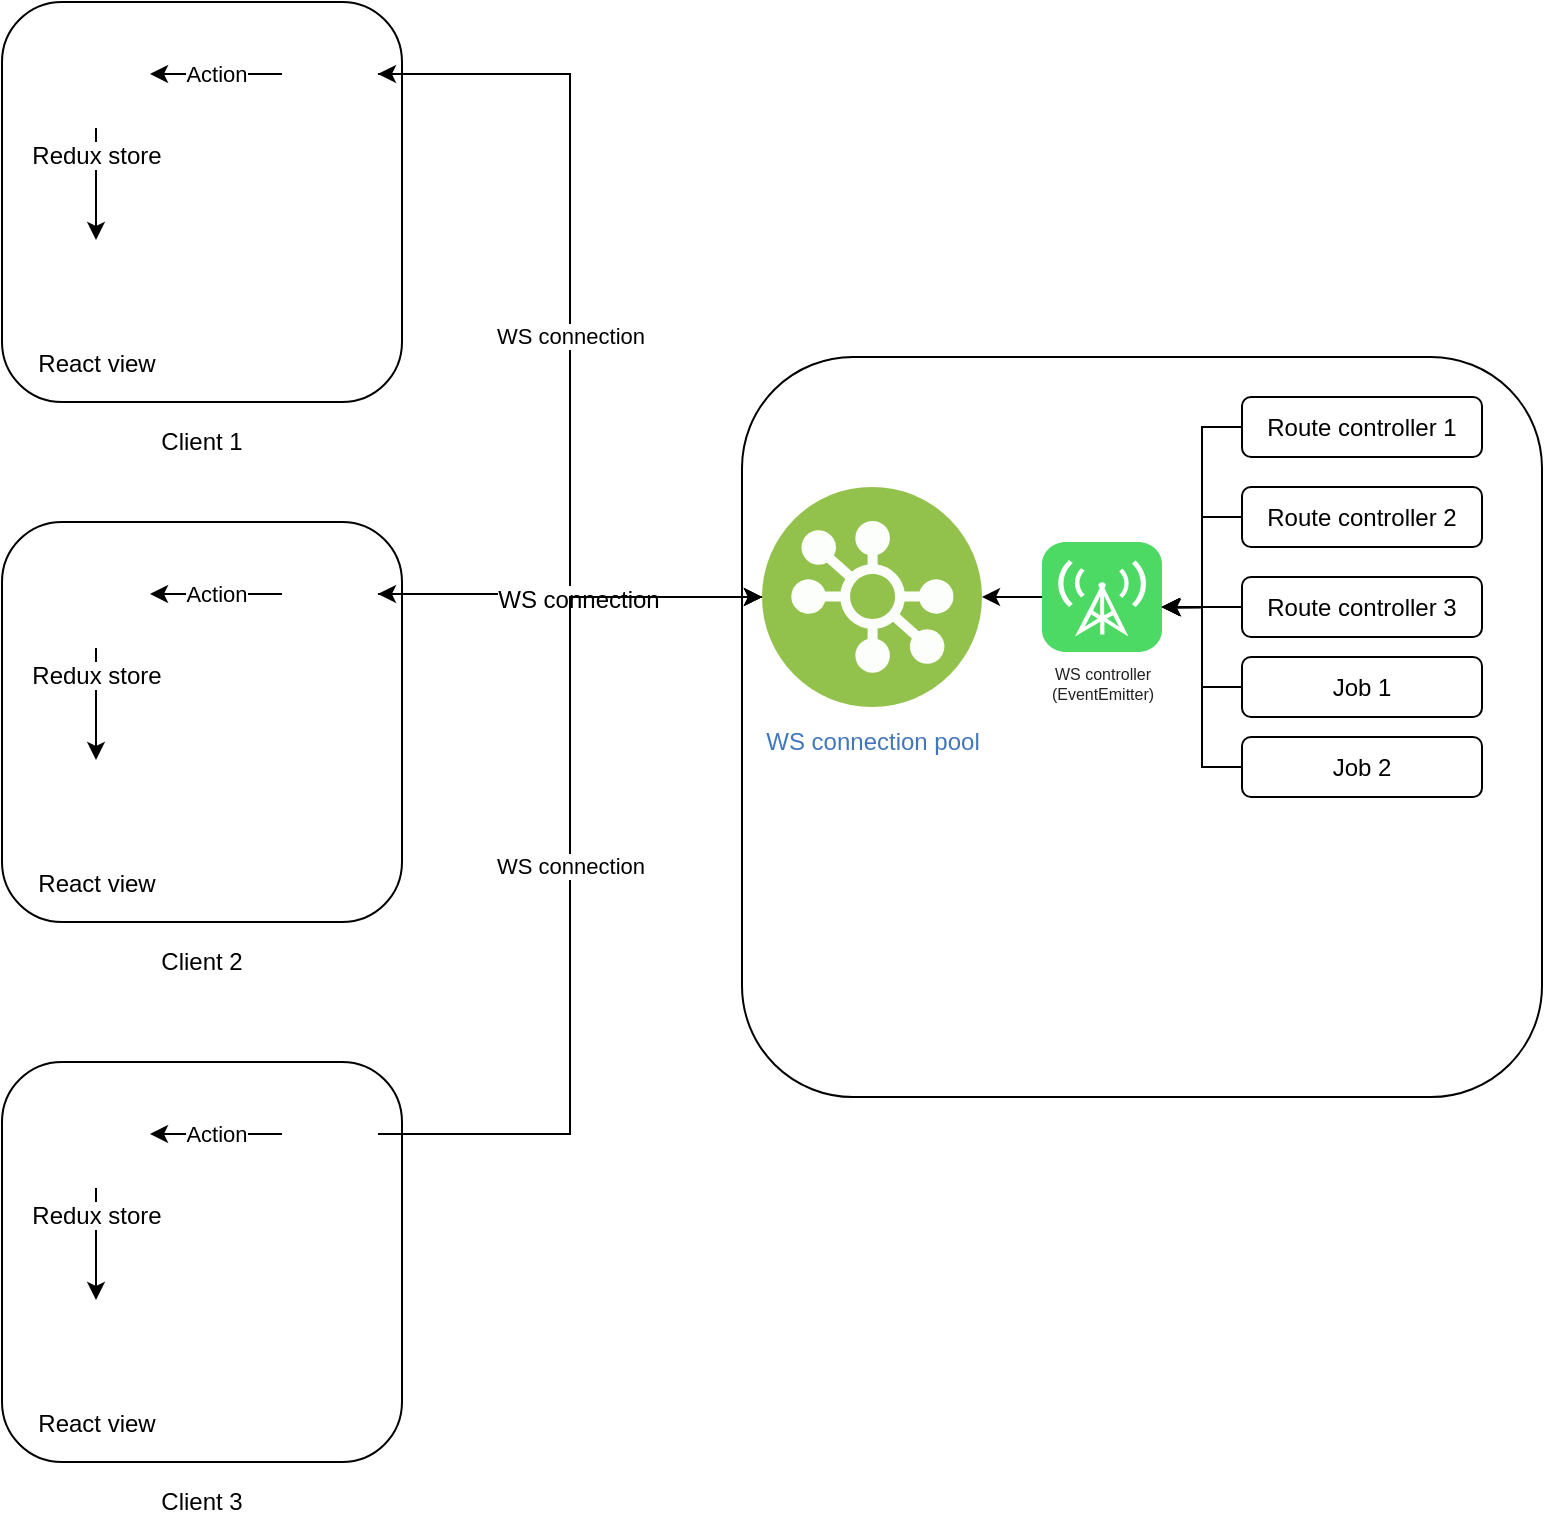 <mxfile version="12.7.9" type="github"><diagram id="JHBvbMOMgH9cPfuM3C0o" name="Page-1"><mxGraphModel dx="1591" dy="879" grid="1" gridSize="10" guides="1" tooltips="1" connect="1" arrows="1" fold="1" page="1" pageScale="1" pageWidth="850" pageHeight="1100" math="0" shadow="0"><root><mxCell id="0"/><mxCell id="1" parent="0"/><mxCell id="av1FiynXabHE1UK4IN8m-1" value="&lt;br&gt;" style="rounded=1;whiteSpace=wrap;html=1;" vertex="1" parent="1"><mxGeometry x="40" y="40" width="200" height="200" as="geometry"/></mxCell><mxCell id="av1FiynXabHE1UK4IN8m-2" value="" style="rounded=1;whiteSpace=wrap;html=1;" vertex="1" parent="1"><mxGeometry x="410" y="217.5" width="400" height="370" as="geometry"/></mxCell><mxCell id="av1FiynXabHE1UK4IN8m-29" style="edgeStyle=orthogonalEdgeStyle;rounded=0;orthogonalLoop=1;jettySize=auto;html=1;entryX=1;entryY=0.5;entryDx=0;entryDy=0;" edge="1" parent="1" source="av1FiynXabHE1UK4IN8m-3" target="av1FiynXabHE1UK4IN8m-22"><mxGeometry relative="1" as="geometry"/></mxCell><mxCell id="av1FiynXabHE1UK4IN8m-58" style="edgeStyle=orthogonalEdgeStyle;rounded=0;orthogonalLoop=1;jettySize=auto;html=1;entryX=1;entryY=0.5;entryDx=0;entryDy=0;" edge="1" parent="1" source="av1FiynXabHE1UK4IN8m-3" target="av1FiynXabHE1UK4IN8m-48"><mxGeometry relative="1" as="geometry"/></mxCell><mxCell id="av1FiynXabHE1UK4IN8m-3" value="WS connection pool" style="aspect=fixed;perimeter=ellipsePerimeter;html=1;align=center;shadow=0;dashed=0;fontColor=#4277BB;labelBackgroundColor=#ffffff;fontSize=12;spacingTop=3;image;image=img/lib/ibm/vpc/LoadBalancerPool.svg;" vertex="1" parent="1"><mxGeometry x="420" y="282.5" width="110" height="110" as="geometry"/></mxCell><mxCell id="av1FiynXabHE1UK4IN8m-20" style="edgeStyle=orthogonalEdgeStyle;rounded=0;orthogonalLoop=1;jettySize=auto;html=1;entryX=1;entryY=0.5;entryDx=0;entryDy=0;" edge="1" parent="1" source="av1FiynXabHE1UK4IN8m-4" target="av1FiynXabHE1UK4IN8m-3"><mxGeometry relative="1" as="geometry"/></mxCell><mxCell id="av1FiynXabHE1UK4IN8m-4" value="WS controller&lt;br&gt;(EventEmitter)" style="html=1;strokeWidth=1;shadow=0;dashed=0;shape=mxgraph.ios7.misc.broadcast;fillColor=#4CDA64;strokeColor=none;buttonText=;strokeColor2=#222222;fontColor=#222222;fontSize=8;verticalLabelPosition=bottom;verticalAlign=top;align=center;" vertex="1" parent="1"><mxGeometry x="560" y="310" width="60" height="55" as="geometry"/></mxCell><mxCell id="av1FiynXabHE1UK4IN8m-12" style="edgeStyle=orthogonalEdgeStyle;rounded=0;orthogonalLoop=1;jettySize=auto;html=1;entryX=1.008;entryY=0.597;entryDx=0;entryDy=0;entryPerimeter=0;" edge="1" parent="1" source="av1FiynXabHE1UK4IN8m-5" target="av1FiynXabHE1UK4IN8m-4"><mxGeometry relative="1" as="geometry"/></mxCell><mxCell id="av1FiynXabHE1UK4IN8m-5" value="Route controller 1" style="rounded=1;whiteSpace=wrap;html=1;" vertex="1" parent="1"><mxGeometry x="660" y="237.5" width="120" height="30" as="geometry"/></mxCell><mxCell id="av1FiynXabHE1UK4IN8m-13" style="edgeStyle=orthogonalEdgeStyle;rounded=0;orthogonalLoop=1;jettySize=auto;html=1;entryX=1;entryY=0.591;entryDx=0;entryDy=0;entryPerimeter=0;" edge="1" parent="1" source="av1FiynXabHE1UK4IN8m-6" target="av1FiynXabHE1UK4IN8m-4"><mxGeometry relative="1" as="geometry"/></mxCell><mxCell id="av1FiynXabHE1UK4IN8m-6" value="Route controller 2" style="rounded=1;whiteSpace=wrap;html=1;" vertex="1" parent="1"><mxGeometry x="660" y="282.5" width="120" height="30" as="geometry"/></mxCell><mxCell id="av1FiynXabHE1UK4IN8m-19" style="edgeStyle=orthogonalEdgeStyle;rounded=0;orthogonalLoop=1;jettySize=auto;html=1;" edge="1" parent="1" source="av1FiynXabHE1UK4IN8m-7"><mxGeometry relative="1" as="geometry"><mxPoint x="620" y="342.5" as="targetPoint"/></mxGeometry></mxCell><mxCell id="av1FiynXabHE1UK4IN8m-7" value="Route controller 3" style="rounded=1;whiteSpace=wrap;html=1;" vertex="1" parent="1"><mxGeometry x="660" y="327.5" width="120" height="30" as="geometry"/></mxCell><mxCell id="av1FiynXabHE1UK4IN8m-17" style="edgeStyle=orthogonalEdgeStyle;rounded=0;orthogonalLoop=1;jettySize=auto;html=1;entryX=1;entryY=0.591;entryDx=0;entryDy=0;entryPerimeter=0;" edge="1" parent="1" source="av1FiynXabHE1UK4IN8m-8" target="av1FiynXabHE1UK4IN8m-4"><mxGeometry relative="1" as="geometry"/></mxCell><mxCell id="av1FiynXabHE1UK4IN8m-8" value="Job 1" style="rounded=1;whiteSpace=wrap;html=1;" vertex="1" parent="1"><mxGeometry x="660" y="367.5" width="120" height="30" as="geometry"/></mxCell><mxCell id="av1FiynXabHE1UK4IN8m-18" style="edgeStyle=orthogonalEdgeStyle;rounded=0;orthogonalLoop=1;jettySize=auto;html=1;entryX=0.994;entryY=0.591;entryDx=0;entryDy=0;entryPerimeter=0;" edge="1" parent="1" source="av1FiynXabHE1UK4IN8m-9" target="av1FiynXabHE1UK4IN8m-4"><mxGeometry relative="1" as="geometry"/></mxCell><mxCell id="av1FiynXabHE1UK4IN8m-9" value="Job 2" style="rounded=1;whiteSpace=wrap;html=1;" vertex="1" parent="1"><mxGeometry x="660" y="407.5" width="120" height="30" as="geometry"/></mxCell><mxCell id="av1FiynXabHE1UK4IN8m-21" value="" style="shape=image;html=1;verticalAlign=top;verticalLabelPosition=bottom;labelBackgroundColor=#ffffff;imageAspect=0;aspect=fixed;image=https://cdn1.iconfinder.com/data/icons/smallicons-logotypes/32/firefox-128.png" vertex="1" parent="1"><mxGeometry x="200" y="187.5" width="30" height="30" as="geometry"/></mxCell><mxCell id="av1FiynXabHE1UK4IN8m-23" value="WS connection" style="edgeStyle=orthogonalEdgeStyle;rounded=0;orthogonalLoop=1;jettySize=auto;html=1;entryX=0;entryY=0.5;entryDx=0;entryDy=0;" edge="1" parent="1" source="av1FiynXabHE1UK4IN8m-22" target="av1FiynXabHE1UK4IN8m-3"><mxGeometry relative="1" as="geometry"/></mxCell><mxCell id="av1FiynXabHE1UK4IN8m-25" value="Action" style="edgeStyle=orthogonalEdgeStyle;rounded=0;orthogonalLoop=1;jettySize=auto;html=1;" edge="1" parent="1" source="av1FiynXabHE1UK4IN8m-22" target="av1FiynXabHE1UK4IN8m-24"><mxGeometry relative="1" as="geometry"/></mxCell><mxCell id="av1FiynXabHE1UK4IN8m-22" value="" style="shape=image;html=1;verticalAlign=top;verticalLabelPosition=bottom;labelBackgroundColor=#ffffff;imageAspect=0;aspect=fixed;image=https://cdn1.iconfinder.com/data/icons/iconnice-vector-icon/31/Vector-icons_77-128.png" vertex="1" parent="1"><mxGeometry x="180" y="52" width="48" height="48" as="geometry"/></mxCell><mxCell id="av1FiynXabHE1UK4IN8m-27" style="edgeStyle=orthogonalEdgeStyle;rounded=0;orthogonalLoop=1;jettySize=auto;html=1;entryX=0.5;entryY=0;entryDx=0;entryDy=0;" edge="1" parent="1" source="av1FiynXabHE1UK4IN8m-24" target="av1FiynXabHE1UK4IN8m-26"><mxGeometry relative="1" as="geometry"/></mxCell><mxCell id="av1FiynXabHE1UK4IN8m-24" value="Redux store" style="shape=image;html=1;verticalAlign=top;verticalLabelPosition=bottom;labelBackgroundColor=#ffffff;imageAspect=0;aspect=fixed;image=https://cdn4.iconfinder.com/data/icons/logos-brands-5/24/redux-128.png" vertex="1" parent="1"><mxGeometry x="60" y="49" width="54" height="54" as="geometry"/></mxCell><mxCell id="av1FiynXabHE1UK4IN8m-26" value="React view" style="shape=image;html=1;verticalAlign=top;verticalLabelPosition=bottom;labelBackgroundColor=#ffffff;imageAspect=0;aspect=fixed;image=https://cdn4.iconfinder.com/data/icons/logos-3/600/React.js_logo-128.png" vertex="1" parent="1"><mxGeometry x="63.25" y="159" width="47.5" height="47.5" as="geometry"/></mxCell><mxCell id="av1FiynXabHE1UK4IN8m-28" value="Client 1" style="text;html=1;strokeColor=none;fillColor=none;align=center;verticalAlign=middle;whiteSpace=wrap;rounded=0;" vertex="1" parent="1"><mxGeometry x="115" y="250" width="50" height="20" as="geometry"/></mxCell><mxCell id="av1FiynXabHE1UK4IN8m-30" value="&lt;br&gt;" style="rounded=1;whiteSpace=wrap;html=1;" vertex="1" parent="1"><mxGeometry x="40" y="300" width="200" height="200" as="geometry"/></mxCell><mxCell id="av1FiynXabHE1UK4IN8m-32" value="Action" style="edgeStyle=orthogonalEdgeStyle;rounded=0;orthogonalLoop=1;jettySize=auto;html=1;" edge="1" parent="1" source="av1FiynXabHE1UK4IN8m-33" target="av1FiynXabHE1UK4IN8m-35"><mxGeometry relative="1" as="geometry"/></mxCell><mxCell id="av1FiynXabHE1UK4IN8m-44" style="edgeStyle=orthogonalEdgeStyle;rounded=0;orthogonalLoop=1;jettySize=auto;html=1;entryX=0;entryY=0.5;entryDx=0;entryDy=0;" edge="1" parent="1" source="av1FiynXabHE1UK4IN8m-33" target="av1FiynXabHE1UK4IN8m-3"><mxGeometry relative="1" as="geometry"/></mxCell><mxCell id="av1FiynXabHE1UK4IN8m-33" value="" style="shape=image;html=1;verticalAlign=top;verticalLabelPosition=bottom;labelBackgroundColor=#ffffff;imageAspect=0;aspect=fixed;image=https://cdn1.iconfinder.com/data/icons/iconnice-vector-icon/31/Vector-icons_77-128.png" vertex="1" parent="1"><mxGeometry x="180" y="312" width="48" height="48" as="geometry"/></mxCell><mxCell id="av1FiynXabHE1UK4IN8m-34" style="edgeStyle=orthogonalEdgeStyle;rounded=0;orthogonalLoop=1;jettySize=auto;html=1;entryX=0.5;entryY=0;entryDx=0;entryDy=0;" edge="1" parent="1" source="av1FiynXabHE1UK4IN8m-35" target="av1FiynXabHE1UK4IN8m-36"><mxGeometry relative="1" as="geometry"/></mxCell><mxCell id="av1FiynXabHE1UK4IN8m-35" value="Redux store" style="shape=image;html=1;verticalAlign=top;verticalLabelPosition=bottom;labelBackgroundColor=#ffffff;imageAspect=0;aspect=fixed;image=https://cdn4.iconfinder.com/data/icons/logos-brands-5/24/redux-128.png" vertex="1" parent="1"><mxGeometry x="60" y="309" width="54" height="54" as="geometry"/></mxCell><mxCell id="av1FiynXabHE1UK4IN8m-36" value="React view" style="shape=image;html=1;verticalAlign=top;verticalLabelPosition=bottom;labelBackgroundColor=#ffffff;imageAspect=0;aspect=fixed;image=https://cdn4.iconfinder.com/data/icons/logos-3/600/React.js_logo-128.png" vertex="1" parent="1"><mxGeometry x="63.25" y="419" width="47.5" height="47.5" as="geometry"/></mxCell><mxCell id="av1FiynXabHE1UK4IN8m-37" value="Client 2" style="text;html=1;strokeColor=none;fillColor=none;align=center;verticalAlign=middle;whiteSpace=wrap;rounded=0;" vertex="1" parent="1"><mxGeometry x="115" y="510" width="50" height="20" as="geometry"/></mxCell><mxCell id="av1FiynXabHE1UK4IN8m-39" value="" style="shape=image;html=1;verticalAlign=top;verticalLabelPosition=bottom;labelBackgroundColor=#ffffff;imageAspect=0;aspect=fixed;image=https://cdn0.iconfinder.com/data/icons/flat-round-system/512/chrome_browser-128.png" vertex="1" parent="1"><mxGeometry x="190" y="440" width="40" height="40" as="geometry"/></mxCell><mxCell id="av1FiynXabHE1UK4IN8m-43" style="edgeStyle=orthogonalEdgeStyle;rounded=0;orthogonalLoop=1;jettySize=auto;html=1;entryX=1;entryY=0.5;entryDx=0;entryDy=0;" edge="1" parent="1" source="av1FiynXabHE1UK4IN8m-3" target="av1FiynXabHE1UK4IN8m-33"><mxGeometry relative="1" as="geometry"/></mxCell><mxCell id="av1FiynXabHE1UK4IN8m-45" value="WS connection" style="text;html=1;align=center;verticalAlign=middle;resizable=0;points=[];labelBackgroundColor=#ffffff;" vertex="1" connectable="0" parent="av1FiynXabHE1UK4IN8m-43"><mxGeometry x="-0.049" y="1" relative="1" as="geometry"><mxPoint as="offset"/></mxGeometry></mxCell><mxCell id="av1FiynXabHE1UK4IN8m-46" value="&lt;br&gt;" style="rounded=1;whiteSpace=wrap;html=1;" vertex="1" parent="1"><mxGeometry x="40" y="570" width="200" height="200" as="geometry"/></mxCell><mxCell id="av1FiynXabHE1UK4IN8m-47" value="Action" style="edgeStyle=orthogonalEdgeStyle;rounded=0;orthogonalLoop=1;jettySize=auto;html=1;" edge="1" parent="1" source="av1FiynXabHE1UK4IN8m-48" target="av1FiynXabHE1UK4IN8m-50"><mxGeometry relative="1" as="geometry"/></mxCell><mxCell id="av1FiynXabHE1UK4IN8m-59" value="WS connection" style="edgeStyle=orthogonalEdgeStyle;rounded=0;orthogonalLoop=1;jettySize=auto;html=1;entryX=0;entryY=0.5;entryDx=0;entryDy=0;" edge="1" parent="1" source="av1FiynXabHE1UK4IN8m-48" target="av1FiynXabHE1UK4IN8m-3"><mxGeometry relative="1" as="geometry"/></mxCell><mxCell id="av1FiynXabHE1UK4IN8m-48" value="" style="shape=image;html=1;verticalAlign=top;verticalLabelPosition=bottom;labelBackgroundColor=#ffffff;imageAspect=0;aspect=fixed;image=https://cdn1.iconfinder.com/data/icons/iconnice-vector-icon/31/Vector-icons_77-128.png" vertex="1" parent="1"><mxGeometry x="180" y="582" width="48" height="48" as="geometry"/></mxCell><mxCell id="av1FiynXabHE1UK4IN8m-49" style="edgeStyle=orthogonalEdgeStyle;rounded=0;orthogonalLoop=1;jettySize=auto;html=1;entryX=0.5;entryY=0;entryDx=0;entryDy=0;" edge="1" parent="1" source="av1FiynXabHE1UK4IN8m-50" target="av1FiynXabHE1UK4IN8m-51"><mxGeometry relative="1" as="geometry"/></mxCell><mxCell id="av1FiynXabHE1UK4IN8m-50" value="Redux store" style="shape=image;html=1;verticalAlign=top;verticalLabelPosition=bottom;labelBackgroundColor=#ffffff;imageAspect=0;aspect=fixed;image=https://cdn4.iconfinder.com/data/icons/logos-brands-5/24/redux-128.png" vertex="1" parent="1"><mxGeometry x="60" y="579" width="54" height="54" as="geometry"/></mxCell><mxCell id="av1FiynXabHE1UK4IN8m-51" value="React view" style="shape=image;html=1;verticalAlign=top;verticalLabelPosition=bottom;labelBackgroundColor=#ffffff;imageAspect=0;aspect=fixed;image=https://cdn4.iconfinder.com/data/icons/logos-3/600/React.js_logo-128.png" vertex="1" parent="1"><mxGeometry x="63.25" y="689" width="47.5" height="47.5" as="geometry"/></mxCell><mxCell id="av1FiynXabHE1UK4IN8m-52" value="Client 3" style="text;html=1;strokeColor=none;fillColor=none;align=center;verticalAlign=middle;whiteSpace=wrap;rounded=0;" vertex="1" parent="1"><mxGeometry x="115" y="780" width="50" height="20" as="geometry"/></mxCell><mxCell id="av1FiynXabHE1UK4IN8m-60" value="" style="shape=image;html=1;verticalAlign=top;verticalLabelPosition=bottom;labelBackgroundColor=#ffffff;imageAspect=0;aspect=fixed;image=https://cdn1.iconfinder.com/data/icons/logotypes/32/safari-128.png" vertex="1" parent="1"><mxGeometry x="180" y="710" width="50" height="50" as="geometry"/></mxCell></root></mxGraphModel></diagram></mxfile>
